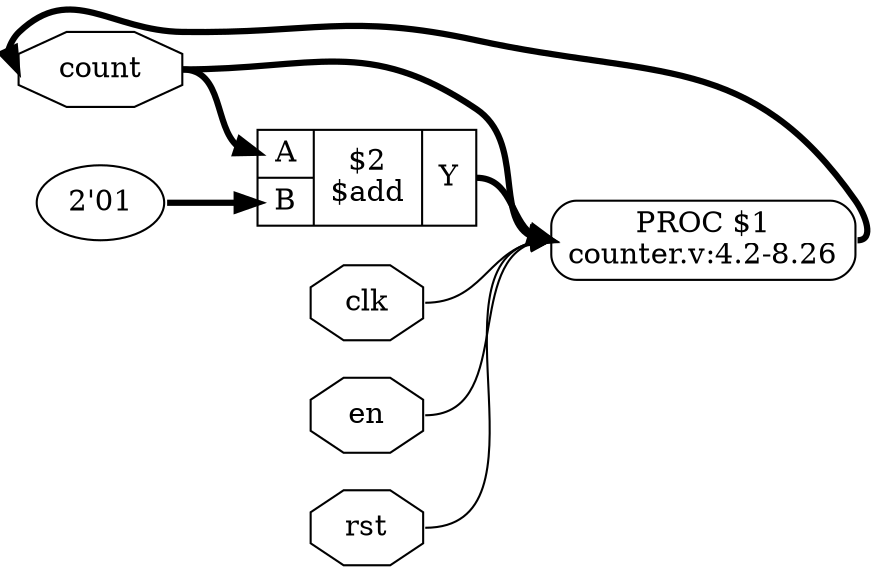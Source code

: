 digraph "counter" {
rankdir="LR";
remincross=true;
n3 [ shape=octagon, label="count", color="black", fontcolor="black"];
n4 [ shape=octagon, label="en", color="black", fontcolor="black"];
n5 [ shape=octagon, label="rst", color="black", fontcolor="black"];
n6 [ shape=octagon, label="clk", color="black", fontcolor="black"];
v0 [ label="2'01" ];
c10 [ shape=record, label="{{<p7> A|<p8> B}|$2\n$add|{<p9> Y}}",  ];
p1 [shape=box, style=rounded, label="PROC $1\ncounter.v:4.2-8.26", ];
c10:p9:e -> p1:w [color="black", fontcolor="black", style="setlinewidth(3)", label=""];
p1:e -> n3:w [color="black", fontcolor="black", style="setlinewidth(3)", label=""];
n3:e -> c10:p7:w [color="black", fontcolor="black", style="setlinewidth(3)", label=""];
n3:e -> p1:w [color="black", fontcolor="black", style="setlinewidth(3)", label=""];
n4:e -> p1:w [color="black", fontcolor="black", label=""];
n5:e -> p1:w [color="black", fontcolor="black", label=""];
n6:e -> p1:w [color="black", fontcolor="black", label=""];
v0:e -> c10:p8:w [color="black", fontcolor="black", style="setlinewidth(3)", label=""];
}
